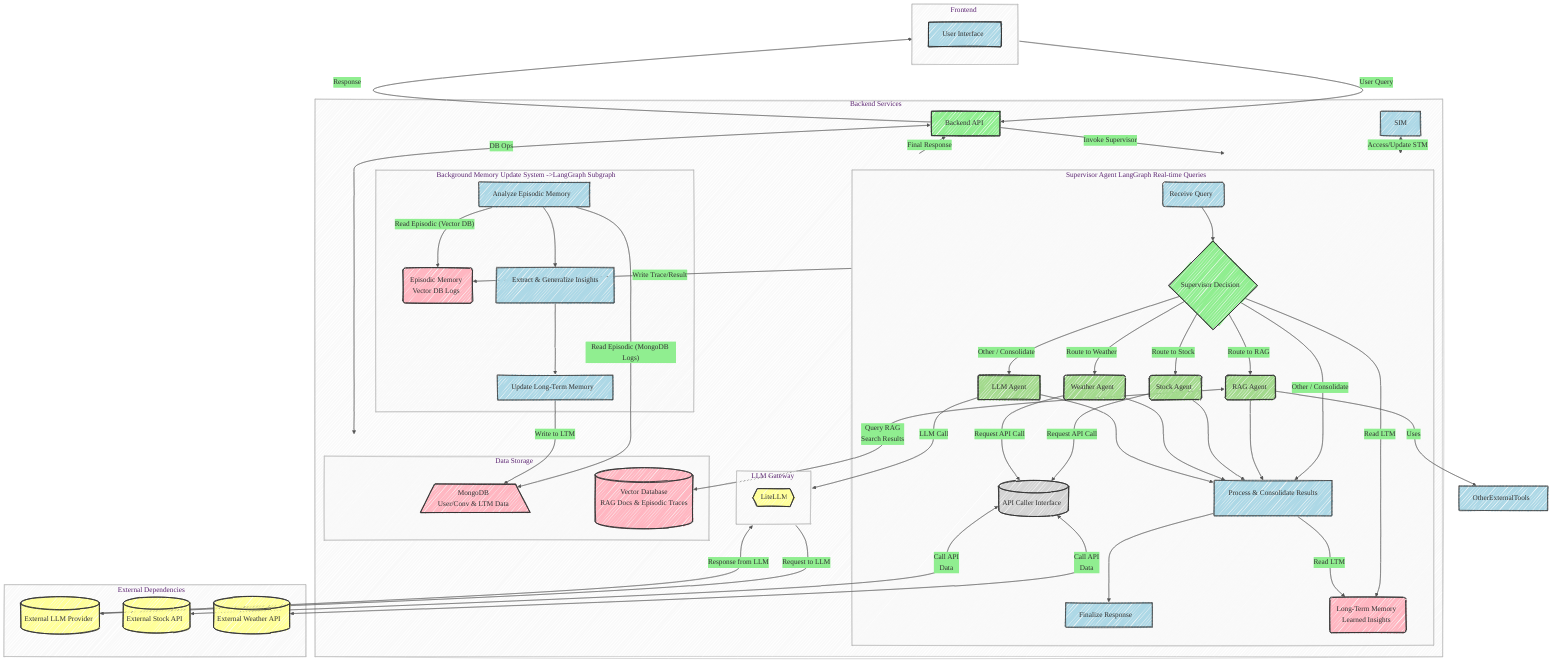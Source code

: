 %% title: Revised Phase 5 Architecture Diagram: Basic RAG Integration & Context Refinement (Corrected
%% Mermaid initialization for styling
%%{
  init: {
    'theme': 'base',
    'themeVariables': {
      'fontFamily': 'Arial, sans-serif',
      'fontSize': '16px',
      'primaryColor': '#ADD8E6',
      'secondaryColor': '#90EE90',
      'tertiaryColor': '#A3DA8D',
      'quaternaryColor': '#FFB6C1',
      'lineColor': '#555',
      'nodeBorder': '#333',
      'primaryTextColor': '#333',
      'clusterBorder': '#BBB',
      'clusterBkg': '#F9f9f9'
    },
    'flowchart': {
      'curve': 'basis'
    },
    'look': 'handDrawn'
  }
}%%
flowchart TD

    %% Define Custom Styles
    classDef uiStyle fill:#ADD8E6,stroke:#333,stroke-width:2px;
    classDef backendStyle fill:#90EE90,stroke:#333,stroke-width:2px;
    classDef agentStyle fill:#A3DA8D,stroke:#333,stroke-width:2px;
    classDef dbStyle fill:#FFB6C1,stroke:#333,stroke-width:2px;
    classDef externalStyle fill:#FFFF99,stroke:#333,stroke-width:2px;
    classDef resourceStyle fill:#FFB6C1,stroke:#333,stroke-width:2px;
    classDef memoryStyle fill:#FFB6C1,stroke:#333,stroke-width:2px;
    classDef internalToolStyle fill:#D3D3D3,stroke:#333,stroke-width:2px;

    %% Define Nodes and Subgraphs with IDs and Titles

    subgraph FE[Frontend]
        direction TB
        UI[User Interface]:::uiStyle
    end

    %% Backend Services contains the core application logic and agent system
    subgraph BS[Backend Services]
        direction TB
        BackendAPI[Backend API]:::backendStyle

        %% Main LangGraph orchestrated by the Supervisor for real-time queries
        subgraph SupervisorGraph[Supervisor Agent LangGraph Real-time Queries]
            direction TB
            Input(Receive Query)
            %% Supervisor Node decides routing
            SupervisorNode{Supervisor Decision}:::backendStyle
            %% RAG Specialized Agent Node
            RAGAgentNode(RAG Agent):::agentStyle
            %% Stock Specialized Agent Node
            StockAgentNode(Stock Agent):::agentStyle
            %% Weather Specialized Agent Node
            WeatherAgentNode(Weather Agent):::agentStyle
            %% LLM Specialized Agent Node
            LLMAgentNode[LLM Agent]:::agentStyle
            %% Internal Interface/Tool for calling External APIs
            APICallerInterface[(API Caller Interface)]:::internalToolStyle
            %% Node to process and consolidate results from specialized agents
            ProcessResults[Process & Consolidate Results]
            %% Node to finalize the response before sending back
            FinalizeResponse[Finalize Response]

            %% --- Internal LangGraph Flow ---
            Input --> SupervisorNode;

            %% Supervisor routes to Specialized Agents (RAG, Stock, or Weather)
            SupervisorNode -- "Other / Consolidate" --> LLMAgentNode;
            SupervisorNode -- "Route to RAG" --> RAGAgentNode;
            SupervisorNode -- "Route to Stock" --> StockAgentNode;
            SupervisorNode -- "Route to Weather" --> WeatherAgentNode;
            %% Simplified: Supervisor can also finalize directly for simple queries or after receiving results
            SupervisorNode -- "Other / Consolidate" --> ProcessResults;

            %% Specialized Agent tasks lead to result processing
            RAGAgentNode --> ProcessResults;
            StockAgentNode --> ProcessResults;
            WeatherAgentNode --> ProcessResults;
            LLMAgentNode --> ProcessResults;
           %% New: Dedicated LLM Agent Node for all LLM calls within the graph
       
            %% Final step after processing results
            ProcessResults --> FinalizeResponse;

           
            %% Supervisor or Specialized Agents read from Long-Term Memory
            SupervisorNode -->|"Read LTM"| LongTermMemory(Long-Term Memory<br>Learned Insights):::memoryStyle;
            ProcessResults -->|"Read LTM"| LongTermMemory;

            %% --- Interaction with the Internal API Caller ---
            %% Stock Agent requests API call via the internal interface
            StockAgentNode -- "Request API Call" --> APICallerInterface;
            %% Weather Agent requests API call via the internal interface
            WeatherAgentNode -- "Request API Call" --> APICallerInterface;
        end 
        %% End of SupervisorGraph

 %% --- Interaction with Memory within the Real-time Graph ---
            %% Access to Short-Term Memory by the Supervisor Graph
            
            SIM <-- "Access/Update STM" --> SupervisorGraph
            %% Specialized Agents / Processing Node write to Episodic Memory (Vector DB)
            SupervisorGraph -->|"Write Trace/Result"| EpisodicMemory(Episodic Memory<br>Vector DB Logs):::memoryStyle;

        %% LLM Gateway for abstracting LLM calls (within Backend Services)
        subgraph LG[LLM Gateway]
            direction TB
            %% LiteLLM component
            LiteLLMGateway{{LiteLLM}}:::externalStyle
        end 
        %% End of LG

        %% Data Storage for user and conversation data, and Vector DB (within Backend Services)
        subgraph DS[Data Storage]
             direction TB
             %% User and Conversation History Data in MongoDB (also potentially stores LTM)
             MongoDB[/MongoDB<br>User/Conv & LTM Data\]:::dbStyle
             %% Vector Database for RAG documents and Episodic Memory traces
             VectorDB[(Vector Database<br>RAG Docs & Episodic Traces)]:::dbStyle
        end 
        %% End of DS

        %% Background process for updating Long-Term Memory (within Backend Services)
        subgraph BackgroundUpdater[Background Memory Update System ->LangGraph Subgraph]
            direction TB
            %% Node to periodically analyze Episodic Memory
            AnalyzeEpisodicMemory[Analyze Episodic Memory]
            %% Node to extract and generalize insights
            ExtractInsights[Extract & Generalize Insights]
            %% Node to update Long-Term Memory
            UpdateLongTermMemory[Update Long-Term Memory]

            %% --- Internal Background Flow ---
            AnalyzeEpisodicMemory --> ExtractInsights;
            ExtractInsights --> UpdateLongTermMemory;

            %% --- Interaction with Memory from Background ---
            %% Reads from Episodic Memory (Vector DB and MongoDB logs)
            AnalyzeEpisodicMemory -->|"Read Episodic (Vector DB)"| EpisodicMemory;
            AnalyzeEpisodicMemory -->|"Read Episodic (MongoDB Logs)"| MongoDB;

            %% Writes to Long-Term Memory store
            UpdateLongTermMemory -->|"Write to LTM"| MongoDB;
        end 
        %% End of BackgroundUpdater

    end 
    %% End of BS (Backend Services)


    %% External APIs and services (separate from Backend Services)
    subgraph ED[External Dependencies]
        direction TB
        %% External LLM Provider used by the Gateway
        ExternalLLM[(External LLM Provider)]:::externalStyle
        %% Stock API used by the Stock Agent (via the internal caller)
        StockAPI[(External Stock API)]:::externalStyle
        %% Weather API used by the Weather Agent (via the internal caller)
        WeatherAPI[(External Weather API)]:::externalStyle
        %% Potential other external tools used by RAG Agent (e.g., web search)
        %% OtherExternalTools((Other RAG Tools)):::externalStyle
    end
    %% End of ED


    %% --- Flow between Subgraphs/External Dependencies ---

    %% Frontend sends queries to Backend API
    FE -- "User Query" --> BackendAPI;
    %% Backend API sends response back to Frontend
    BackendAPI -- "Response" --> FE;

    %% Backend API invokes the Supervisor LangGraph
    BackendAPI -- "Invoke Supervisor" --> SupervisorGraph;

    %% LLM interactions (via Gateway) used by the Supervisor Graph
    %% SupervisorGraph -- "LLM Call" --> LG;
    LLMAgentNode --"LLM Call" --> LG
    LG -- "Request to LLM" --> ExternalLLM;
    ExternalLLM -- "Response from LLM" --> LG;

    %% Specialized Agents interact with their tools/databases (via internal caller for APIs)
    %% Internal API Caller interacts with External APIs using bidirectional edges
    APICallerInterface <-- "Call API<br>Data" --> StockAPI;
    APICallerInterface <-- "Call API<br>Data" --> WeatherAPI;

    %% RAG Agent interacts directly with the Vector Database (Episodic Memory store)
    RAGAgentNode <-- "Query RAG<br>Search Results" --> VectorDB;
    %% RAG Agent might use other external tools (like web search)
    RAGAgentNode -- "Uses" --> OtherExternalTools;

    %% Backend API interacts with Data Storage (for user/conv data and LTM if stored there)
    BackendAPI <-- "DB Ops" --> DS;

    %% Final response path from Supervisor LangGraph back to Backend API
    SupervisorGraph -- "Final Response" --> BackendAPI;

    %% Apply curved lines using 'basis' interpolation for smooth flow
    linkStyle default interpolate basis;